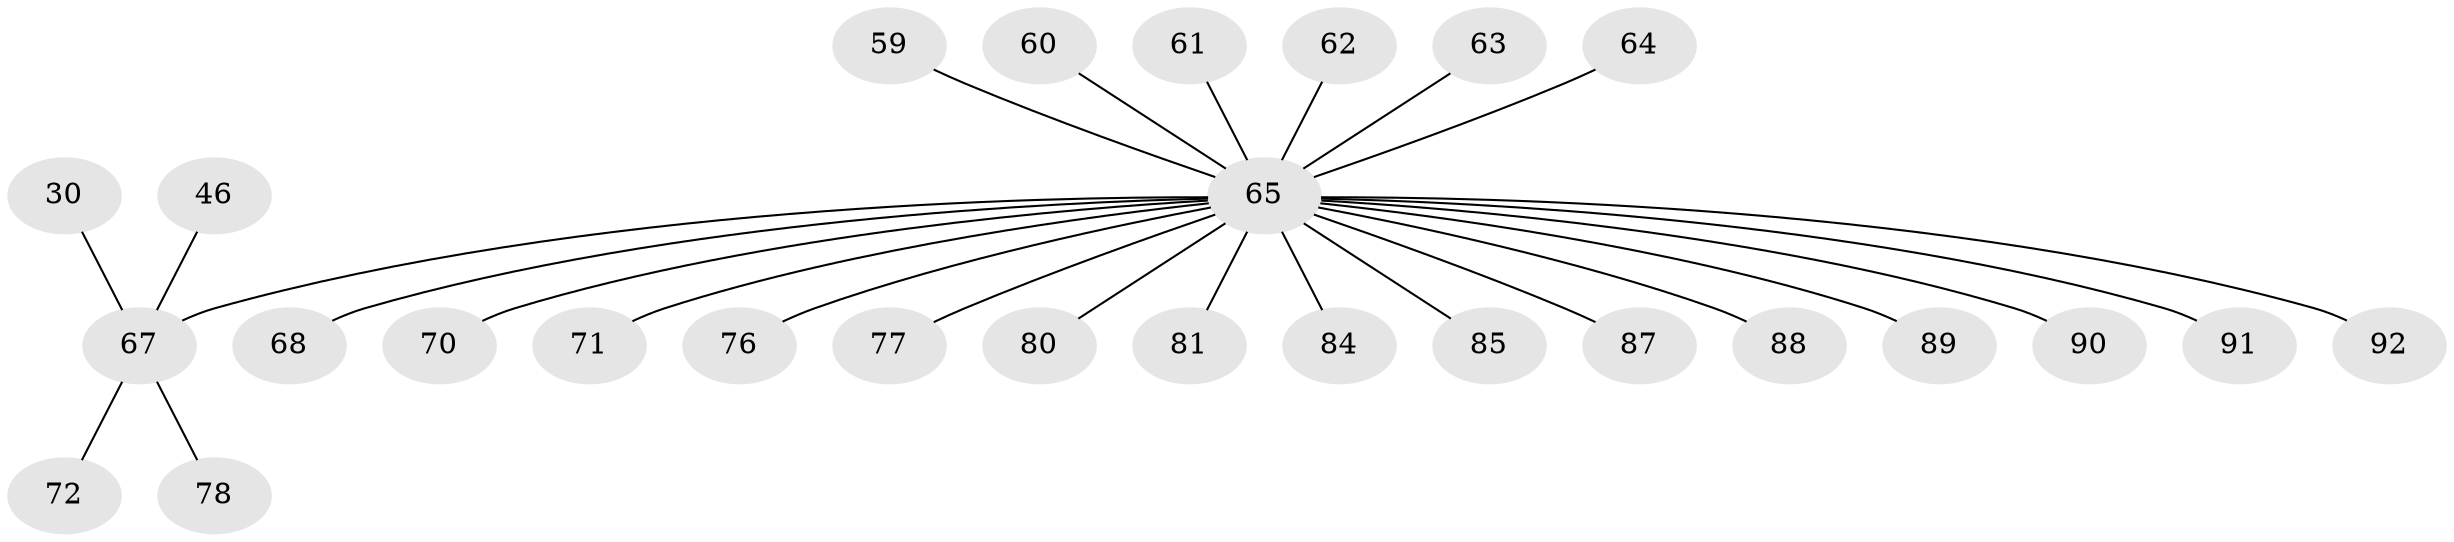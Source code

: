 // original degree distribution, {2: 0.11956521739130435, 22: 0.010869565217391304, 5: 0.03260869565217391, 4: 0.05434782608695652, 6: 0.03260869565217391, 11: 0.010869565217391304, 1: 0.6847826086956522, 3: 0.05434782608695652}
// Generated by graph-tools (version 1.1) at 2025/50/03/04/25 21:50:28]
// undirected, 27 vertices, 26 edges
graph export_dot {
graph [start="1"]
  node [color=gray90,style=filled];
  30;
  46;
  59 [super="+44"];
  60;
  61;
  62;
  63;
  64;
  65 [super="+2+1+9+27+32+7+33+43+53+11+13+18+19+22+24+25+26+28+29+31+34+37+38+40+42+45+48+49+50+51+52+56+57+58"];
  67 [super="+16"];
  68;
  70;
  71;
  72;
  76;
  77;
  78;
  80;
  81;
  84 [super="+83"];
  85;
  87;
  88;
  89 [super="+54+69+73+74+75+79"];
  90;
  91;
  92 [super="+36+55+86"];
  30 -- 67;
  46 -- 67;
  59 -- 65;
  60 -- 65;
  61 -- 65;
  62 -- 65;
  63 -- 65;
  64 -- 65;
  65 -- 80;
  65 -- 91 [weight=2];
  65 -- 81;
  65 -- 90;
  65 -- 71;
  65 -- 67 [weight=2];
  65 -- 76;
  65 -- 87;
  65 -- 68;
  65 -- 70;
  65 -- 77;
  65 -- 85;
  65 -- 88;
  65 -- 89;
  65 -- 92;
  65 -- 84;
  67 -- 72;
  67 -- 78;
}
